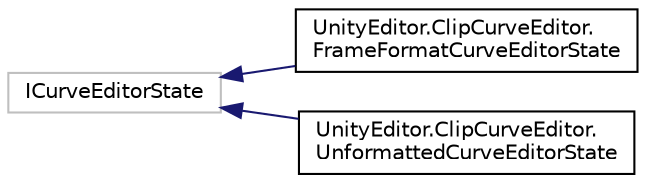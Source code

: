 digraph "Graphical Class Hierarchy"
{
 // LATEX_PDF_SIZE
  edge [fontname="Helvetica",fontsize="10",labelfontname="Helvetica",labelfontsize="10"];
  node [fontname="Helvetica",fontsize="10",shape=record];
  rankdir="LR";
  Node722 [label="ICurveEditorState",height=0.2,width=0.4,color="grey75", fillcolor="white", style="filled",tooltip=" "];
  Node722 -> Node0 [dir="back",color="midnightblue",fontsize="10",style="solid",fontname="Helvetica"];
  Node0 [label="UnityEditor.ClipCurveEditor.\lFrameFormatCurveEditorState",height=0.2,width=0.4,color="black", fillcolor="white", style="filled",URL="$class_unity_editor_1_1_clip_curve_editor_1_1_frame_format_curve_editor_state.html",tooltip=" "];
  Node722 -> Node724 [dir="back",color="midnightblue",fontsize="10",style="solid",fontname="Helvetica"];
  Node724 [label="UnityEditor.ClipCurveEditor.\lUnformattedCurveEditorState",height=0.2,width=0.4,color="black", fillcolor="white", style="filled",URL="$class_unity_editor_1_1_clip_curve_editor_1_1_unformatted_curve_editor_state.html",tooltip=" "];
}

